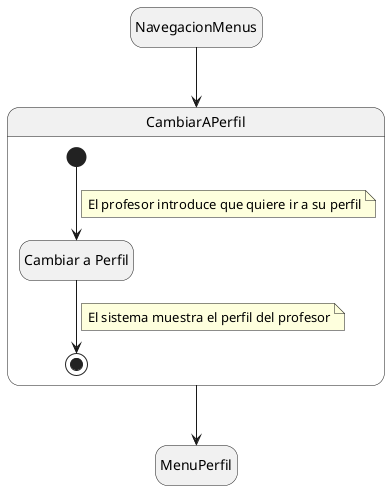 @startuml CambiarAPerfil

hide empty description

state NavegacionMenus
state MenuPerfil
state CambiarAPerfil{
    state Cambiar as "Cambiar a Perfil"
    [*] --> Cambiar
    note on link
        El profesor introduce que quiere ir a su perfil
    end note
    Cambiar --> [*]
    note on link
        El sistema muestra el perfil del profesor
    end note
}

NavegacionMenus --> CambiarAPerfil
CambiarAPerfil --> MenuPerfil
@enduml